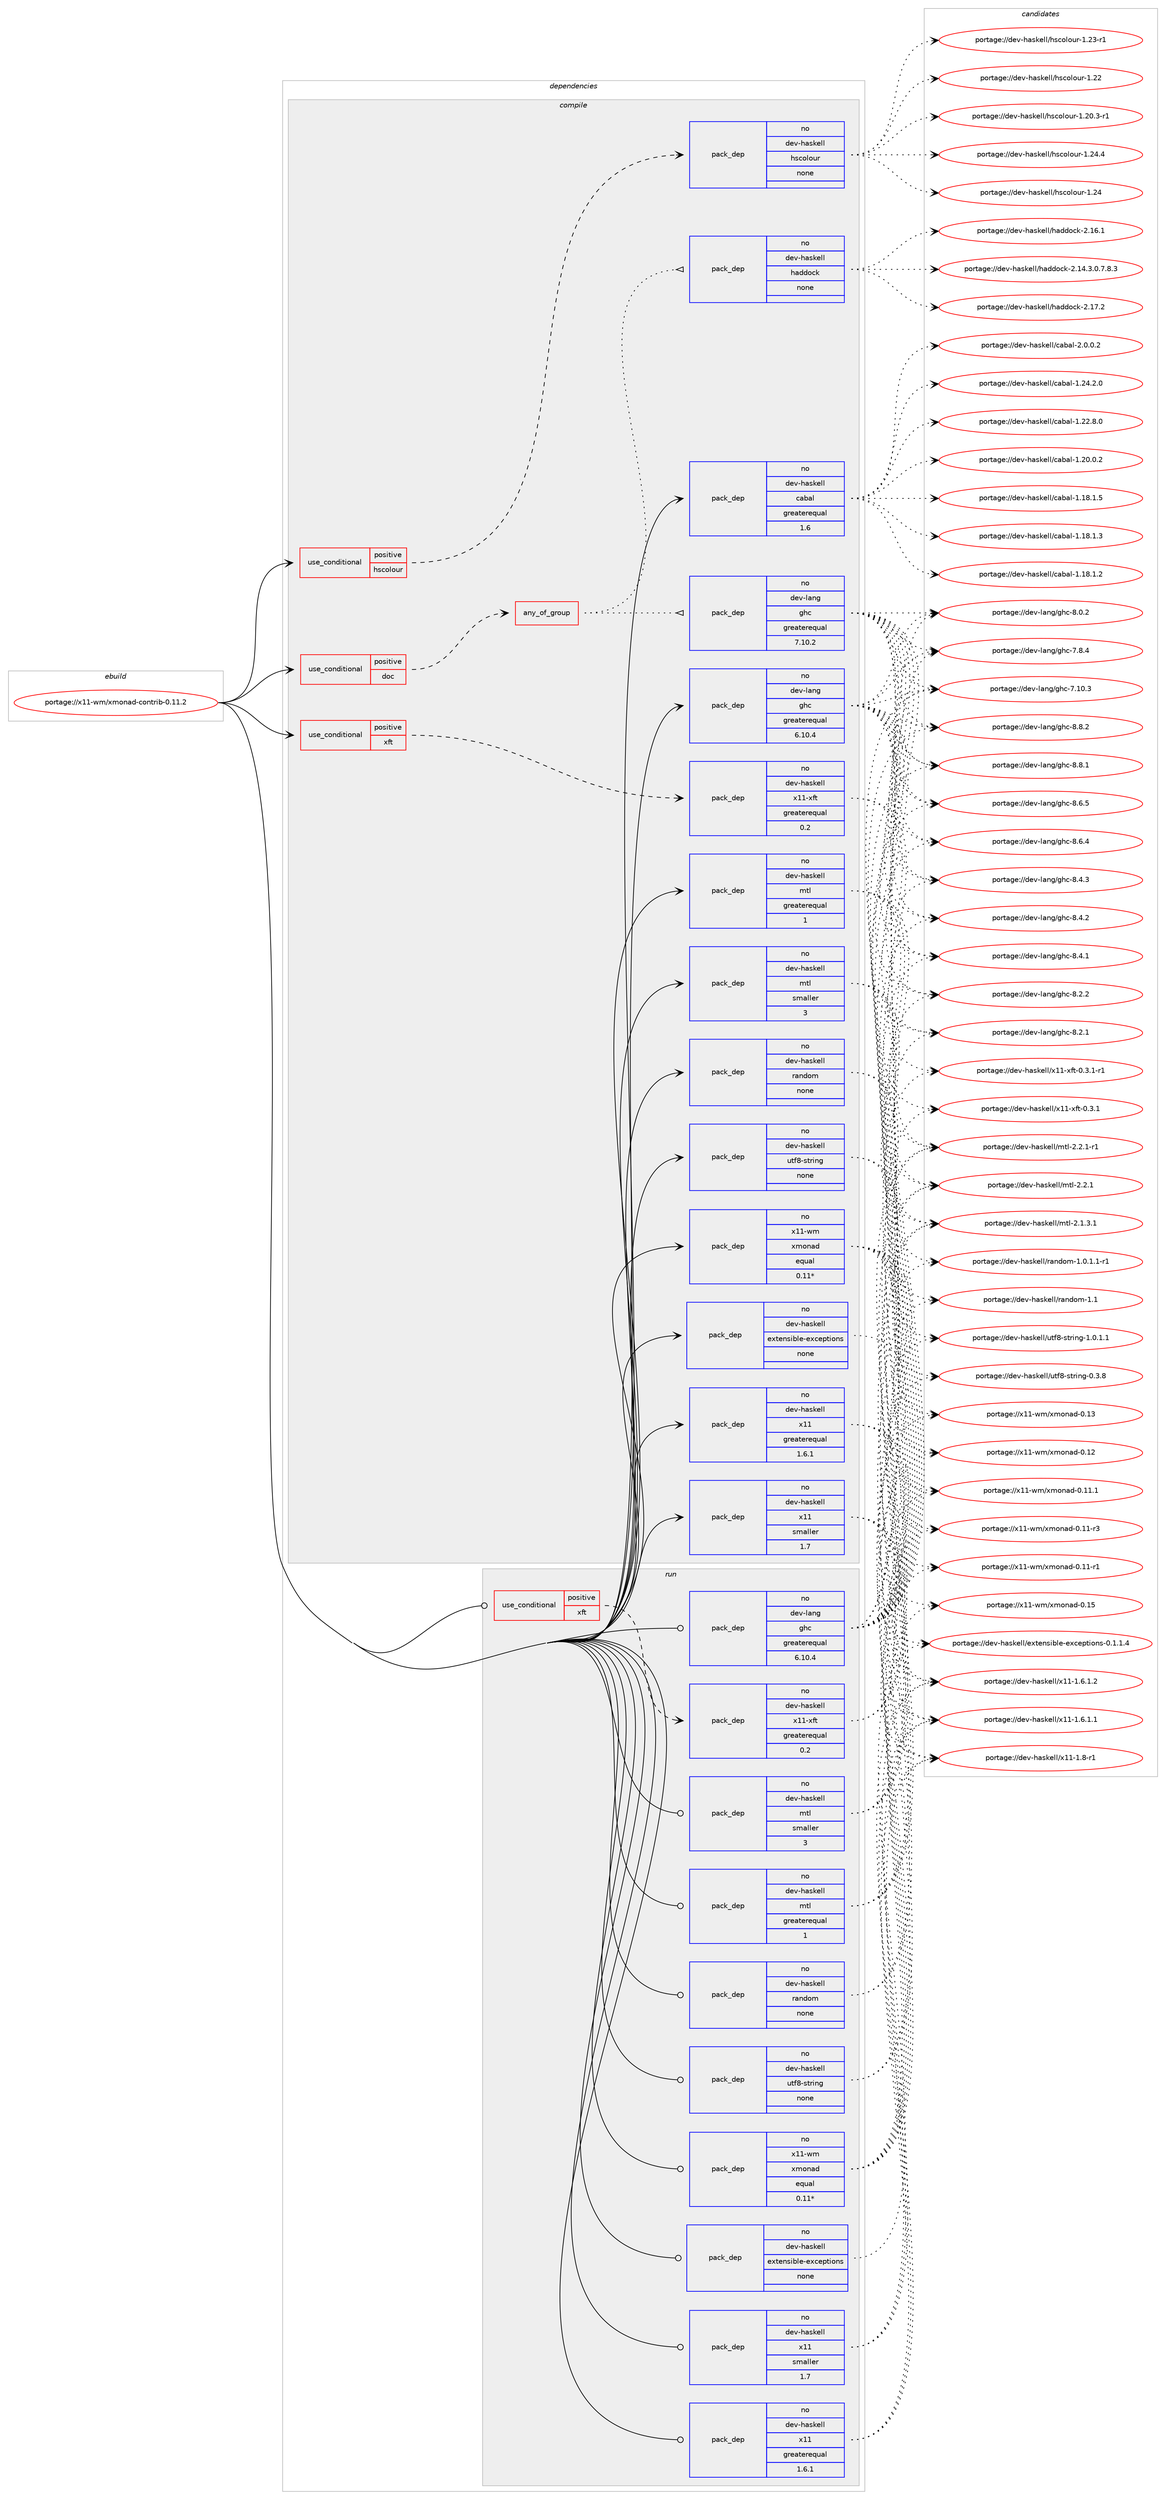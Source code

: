 digraph prolog {

# *************
# Graph options
# *************

newrank=true;
concentrate=true;
compound=true;
graph [rankdir=LR,fontname=Helvetica,fontsize=10,ranksep=1.5];#, ranksep=2.5, nodesep=0.2];
edge  [arrowhead=vee];
node  [fontname=Helvetica,fontsize=10];

# **********
# The ebuild
# **********

subgraph cluster_leftcol {
color=gray;
rank=same;
label=<<i>ebuild</i>>;
id [label="portage://x11-wm/xmonad-contrib-0.11.2", color=red, width=4, href="../x11-wm/xmonad-contrib-0.11.2.svg"];
}

# ****************
# The dependencies
# ****************

subgraph cluster_midcol {
color=gray;
label=<<i>dependencies</i>>;
subgraph cluster_compile {
fillcolor="#eeeeee";
style=filled;
label=<<i>compile</i>>;
subgraph cond375 {
dependency2336 [label=<<TABLE BORDER="0" CELLBORDER="1" CELLSPACING="0" CELLPADDING="4"><TR><TD ROWSPAN="3" CELLPADDING="10">use_conditional</TD></TR><TR><TD>positive</TD></TR><TR><TD>doc</TD></TR></TABLE>>, shape=none, color=red];
subgraph any24 {
dependency2337 [label=<<TABLE BORDER="0" CELLBORDER="1" CELLSPACING="0" CELLPADDING="4"><TR><TD CELLPADDING="10">any_of_group</TD></TR></TABLE>>, shape=none, color=red];subgraph pack1939 {
dependency2338 [label=<<TABLE BORDER="0" CELLBORDER="1" CELLSPACING="0" CELLPADDING="4" WIDTH="220"><TR><TD ROWSPAN="6" CELLPADDING="30">pack_dep</TD></TR><TR><TD WIDTH="110">no</TD></TR><TR><TD>dev-haskell</TD></TR><TR><TD>haddock</TD></TR><TR><TD>none</TD></TR><TR><TD></TD></TR></TABLE>>, shape=none, color=blue];
}
dependency2337:e -> dependency2338:w [weight=20,style="dotted",arrowhead="oinv"];
subgraph pack1940 {
dependency2339 [label=<<TABLE BORDER="0" CELLBORDER="1" CELLSPACING="0" CELLPADDING="4" WIDTH="220"><TR><TD ROWSPAN="6" CELLPADDING="30">pack_dep</TD></TR><TR><TD WIDTH="110">no</TD></TR><TR><TD>dev-lang</TD></TR><TR><TD>ghc</TD></TR><TR><TD>greaterequal</TD></TR><TR><TD>7.10.2</TD></TR></TABLE>>, shape=none, color=blue];
}
dependency2337:e -> dependency2339:w [weight=20,style="dotted",arrowhead="oinv"];
}
dependency2336:e -> dependency2337:w [weight=20,style="dashed",arrowhead="vee"];
}
id:e -> dependency2336:w [weight=20,style="solid",arrowhead="vee"];
subgraph cond376 {
dependency2340 [label=<<TABLE BORDER="0" CELLBORDER="1" CELLSPACING="0" CELLPADDING="4"><TR><TD ROWSPAN="3" CELLPADDING="10">use_conditional</TD></TR><TR><TD>positive</TD></TR><TR><TD>hscolour</TD></TR></TABLE>>, shape=none, color=red];
subgraph pack1941 {
dependency2341 [label=<<TABLE BORDER="0" CELLBORDER="1" CELLSPACING="0" CELLPADDING="4" WIDTH="220"><TR><TD ROWSPAN="6" CELLPADDING="30">pack_dep</TD></TR><TR><TD WIDTH="110">no</TD></TR><TR><TD>dev-haskell</TD></TR><TR><TD>hscolour</TD></TR><TR><TD>none</TD></TR><TR><TD></TD></TR></TABLE>>, shape=none, color=blue];
}
dependency2340:e -> dependency2341:w [weight=20,style="dashed",arrowhead="vee"];
}
id:e -> dependency2340:w [weight=20,style="solid",arrowhead="vee"];
subgraph cond377 {
dependency2342 [label=<<TABLE BORDER="0" CELLBORDER="1" CELLSPACING="0" CELLPADDING="4"><TR><TD ROWSPAN="3" CELLPADDING="10">use_conditional</TD></TR><TR><TD>positive</TD></TR><TR><TD>xft</TD></TR></TABLE>>, shape=none, color=red];
subgraph pack1942 {
dependency2343 [label=<<TABLE BORDER="0" CELLBORDER="1" CELLSPACING="0" CELLPADDING="4" WIDTH="220"><TR><TD ROWSPAN="6" CELLPADDING="30">pack_dep</TD></TR><TR><TD WIDTH="110">no</TD></TR><TR><TD>dev-haskell</TD></TR><TR><TD>x11-xft</TD></TR><TR><TD>greaterequal</TD></TR><TR><TD>0.2</TD></TR></TABLE>>, shape=none, color=blue];
}
dependency2342:e -> dependency2343:w [weight=20,style="dashed",arrowhead="vee"];
}
id:e -> dependency2342:w [weight=20,style="solid",arrowhead="vee"];
subgraph pack1943 {
dependency2344 [label=<<TABLE BORDER="0" CELLBORDER="1" CELLSPACING="0" CELLPADDING="4" WIDTH="220"><TR><TD ROWSPAN="6" CELLPADDING="30">pack_dep</TD></TR><TR><TD WIDTH="110">no</TD></TR><TR><TD>dev-haskell</TD></TR><TR><TD>cabal</TD></TR><TR><TD>greaterequal</TD></TR><TR><TD>1.6</TD></TR></TABLE>>, shape=none, color=blue];
}
id:e -> dependency2344:w [weight=20,style="solid",arrowhead="vee"];
subgraph pack1944 {
dependency2345 [label=<<TABLE BORDER="0" CELLBORDER="1" CELLSPACING="0" CELLPADDING="4" WIDTH="220"><TR><TD ROWSPAN="6" CELLPADDING="30">pack_dep</TD></TR><TR><TD WIDTH="110">no</TD></TR><TR><TD>dev-haskell</TD></TR><TR><TD>extensible-exceptions</TD></TR><TR><TD>none</TD></TR><TR><TD></TD></TR></TABLE>>, shape=none, color=blue];
}
id:e -> dependency2345:w [weight=20,style="solid",arrowhead="vee"];
subgraph pack1945 {
dependency2346 [label=<<TABLE BORDER="0" CELLBORDER="1" CELLSPACING="0" CELLPADDING="4" WIDTH="220"><TR><TD ROWSPAN="6" CELLPADDING="30">pack_dep</TD></TR><TR><TD WIDTH="110">no</TD></TR><TR><TD>dev-haskell</TD></TR><TR><TD>mtl</TD></TR><TR><TD>greaterequal</TD></TR><TR><TD>1</TD></TR></TABLE>>, shape=none, color=blue];
}
id:e -> dependency2346:w [weight=20,style="solid",arrowhead="vee"];
subgraph pack1946 {
dependency2347 [label=<<TABLE BORDER="0" CELLBORDER="1" CELLSPACING="0" CELLPADDING="4" WIDTH="220"><TR><TD ROWSPAN="6" CELLPADDING="30">pack_dep</TD></TR><TR><TD WIDTH="110">no</TD></TR><TR><TD>dev-haskell</TD></TR><TR><TD>mtl</TD></TR><TR><TD>smaller</TD></TR><TR><TD>3</TD></TR></TABLE>>, shape=none, color=blue];
}
id:e -> dependency2347:w [weight=20,style="solid",arrowhead="vee"];
subgraph pack1947 {
dependency2348 [label=<<TABLE BORDER="0" CELLBORDER="1" CELLSPACING="0" CELLPADDING="4" WIDTH="220"><TR><TD ROWSPAN="6" CELLPADDING="30">pack_dep</TD></TR><TR><TD WIDTH="110">no</TD></TR><TR><TD>dev-haskell</TD></TR><TR><TD>random</TD></TR><TR><TD>none</TD></TR><TR><TD></TD></TR></TABLE>>, shape=none, color=blue];
}
id:e -> dependency2348:w [weight=20,style="solid",arrowhead="vee"];
subgraph pack1948 {
dependency2349 [label=<<TABLE BORDER="0" CELLBORDER="1" CELLSPACING="0" CELLPADDING="4" WIDTH="220"><TR><TD ROWSPAN="6" CELLPADDING="30">pack_dep</TD></TR><TR><TD WIDTH="110">no</TD></TR><TR><TD>dev-haskell</TD></TR><TR><TD>utf8-string</TD></TR><TR><TD>none</TD></TR><TR><TD></TD></TR></TABLE>>, shape=none, color=blue];
}
id:e -> dependency2349:w [weight=20,style="solid",arrowhead="vee"];
subgraph pack1949 {
dependency2350 [label=<<TABLE BORDER="0" CELLBORDER="1" CELLSPACING="0" CELLPADDING="4" WIDTH="220"><TR><TD ROWSPAN="6" CELLPADDING="30">pack_dep</TD></TR><TR><TD WIDTH="110">no</TD></TR><TR><TD>dev-haskell</TD></TR><TR><TD>x11</TD></TR><TR><TD>greaterequal</TD></TR><TR><TD>1.6.1</TD></TR></TABLE>>, shape=none, color=blue];
}
id:e -> dependency2350:w [weight=20,style="solid",arrowhead="vee"];
subgraph pack1950 {
dependency2351 [label=<<TABLE BORDER="0" CELLBORDER="1" CELLSPACING="0" CELLPADDING="4" WIDTH="220"><TR><TD ROWSPAN="6" CELLPADDING="30">pack_dep</TD></TR><TR><TD WIDTH="110">no</TD></TR><TR><TD>dev-haskell</TD></TR><TR><TD>x11</TD></TR><TR><TD>smaller</TD></TR><TR><TD>1.7</TD></TR></TABLE>>, shape=none, color=blue];
}
id:e -> dependency2351:w [weight=20,style="solid",arrowhead="vee"];
subgraph pack1951 {
dependency2352 [label=<<TABLE BORDER="0" CELLBORDER="1" CELLSPACING="0" CELLPADDING="4" WIDTH="220"><TR><TD ROWSPAN="6" CELLPADDING="30">pack_dep</TD></TR><TR><TD WIDTH="110">no</TD></TR><TR><TD>dev-lang</TD></TR><TR><TD>ghc</TD></TR><TR><TD>greaterequal</TD></TR><TR><TD>6.10.4</TD></TR></TABLE>>, shape=none, color=blue];
}
id:e -> dependency2352:w [weight=20,style="solid",arrowhead="vee"];
subgraph pack1952 {
dependency2353 [label=<<TABLE BORDER="0" CELLBORDER="1" CELLSPACING="0" CELLPADDING="4" WIDTH="220"><TR><TD ROWSPAN="6" CELLPADDING="30">pack_dep</TD></TR><TR><TD WIDTH="110">no</TD></TR><TR><TD>x11-wm</TD></TR><TR><TD>xmonad</TD></TR><TR><TD>equal</TD></TR><TR><TD>0.11*</TD></TR></TABLE>>, shape=none, color=blue];
}
id:e -> dependency2353:w [weight=20,style="solid",arrowhead="vee"];
}
subgraph cluster_compileandrun {
fillcolor="#eeeeee";
style=filled;
label=<<i>compile and run</i>>;
}
subgraph cluster_run {
fillcolor="#eeeeee";
style=filled;
label=<<i>run</i>>;
subgraph cond378 {
dependency2354 [label=<<TABLE BORDER="0" CELLBORDER="1" CELLSPACING="0" CELLPADDING="4"><TR><TD ROWSPAN="3" CELLPADDING="10">use_conditional</TD></TR><TR><TD>positive</TD></TR><TR><TD>xft</TD></TR></TABLE>>, shape=none, color=red];
subgraph pack1953 {
dependency2355 [label=<<TABLE BORDER="0" CELLBORDER="1" CELLSPACING="0" CELLPADDING="4" WIDTH="220"><TR><TD ROWSPAN="6" CELLPADDING="30">pack_dep</TD></TR><TR><TD WIDTH="110">no</TD></TR><TR><TD>dev-haskell</TD></TR><TR><TD>x11-xft</TD></TR><TR><TD>greaterequal</TD></TR><TR><TD>0.2</TD></TR></TABLE>>, shape=none, color=blue];
}
dependency2354:e -> dependency2355:w [weight=20,style="dashed",arrowhead="vee"];
}
id:e -> dependency2354:w [weight=20,style="solid",arrowhead="odot"];
subgraph pack1954 {
dependency2356 [label=<<TABLE BORDER="0" CELLBORDER="1" CELLSPACING="0" CELLPADDING="4" WIDTH="220"><TR><TD ROWSPAN="6" CELLPADDING="30">pack_dep</TD></TR><TR><TD WIDTH="110">no</TD></TR><TR><TD>dev-haskell</TD></TR><TR><TD>extensible-exceptions</TD></TR><TR><TD>none</TD></TR><TR><TD></TD></TR></TABLE>>, shape=none, color=blue];
}
id:e -> dependency2356:w [weight=20,style="solid",arrowhead="odot"];
subgraph pack1955 {
dependency2357 [label=<<TABLE BORDER="0" CELLBORDER="1" CELLSPACING="0" CELLPADDING="4" WIDTH="220"><TR><TD ROWSPAN="6" CELLPADDING="30">pack_dep</TD></TR><TR><TD WIDTH="110">no</TD></TR><TR><TD>dev-haskell</TD></TR><TR><TD>mtl</TD></TR><TR><TD>greaterequal</TD></TR><TR><TD>1</TD></TR></TABLE>>, shape=none, color=blue];
}
id:e -> dependency2357:w [weight=20,style="solid",arrowhead="odot"];
subgraph pack1956 {
dependency2358 [label=<<TABLE BORDER="0" CELLBORDER="1" CELLSPACING="0" CELLPADDING="4" WIDTH="220"><TR><TD ROWSPAN="6" CELLPADDING="30">pack_dep</TD></TR><TR><TD WIDTH="110">no</TD></TR><TR><TD>dev-haskell</TD></TR><TR><TD>mtl</TD></TR><TR><TD>smaller</TD></TR><TR><TD>3</TD></TR></TABLE>>, shape=none, color=blue];
}
id:e -> dependency2358:w [weight=20,style="solid",arrowhead="odot"];
subgraph pack1957 {
dependency2359 [label=<<TABLE BORDER="0" CELLBORDER="1" CELLSPACING="0" CELLPADDING="4" WIDTH="220"><TR><TD ROWSPAN="6" CELLPADDING="30">pack_dep</TD></TR><TR><TD WIDTH="110">no</TD></TR><TR><TD>dev-haskell</TD></TR><TR><TD>random</TD></TR><TR><TD>none</TD></TR><TR><TD></TD></TR></TABLE>>, shape=none, color=blue];
}
id:e -> dependency2359:w [weight=20,style="solid",arrowhead="odot"];
subgraph pack1958 {
dependency2360 [label=<<TABLE BORDER="0" CELLBORDER="1" CELLSPACING="0" CELLPADDING="4" WIDTH="220"><TR><TD ROWSPAN="6" CELLPADDING="30">pack_dep</TD></TR><TR><TD WIDTH="110">no</TD></TR><TR><TD>dev-haskell</TD></TR><TR><TD>utf8-string</TD></TR><TR><TD>none</TD></TR><TR><TD></TD></TR></TABLE>>, shape=none, color=blue];
}
id:e -> dependency2360:w [weight=20,style="solid",arrowhead="odot"];
subgraph pack1959 {
dependency2361 [label=<<TABLE BORDER="0" CELLBORDER="1" CELLSPACING="0" CELLPADDING="4" WIDTH="220"><TR><TD ROWSPAN="6" CELLPADDING="30">pack_dep</TD></TR><TR><TD WIDTH="110">no</TD></TR><TR><TD>dev-haskell</TD></TR><TR><TD>x11</TD></TR><TR><TD>greaterequal</TD></TR><TR><TD>1.6.1</TD></TR></TABLE>>, shape=none, color=blue];
}
id:e -> dependency2361:w [weight=20,style="solid",arrowhead="odot"];
subgraph pack1960 {
dependency2362 [label=<<TABLE BORDER="0" CELLBORDER="1" CELLSPACING="0" CELLPADDING="4" WIDTH="220"><TR><TD ROWSPAN="6" CELLPADDING="30">pack_dep</TD></TR><TR><TD WIDTH="110">no</TD></TR><TR><TD>dev-haskell</TD></TR><TR><TD>x11</TD></TR><TR><TD>smaller</TD></TR><TR><TD>1.7</TD></TR></TABLE>>, shape=none, color=blue];
}
id:e -> dependency2362:w [weight=20,style="solid",arrowhead="odot"];
subgraph pack1961 {
dependency2363 [label=<<TABLE BORDER="0" CELLBORDER="1" CELLSPACING="0" CELLPADDING="4" WIDTH="220"><TR><TD ROWSPAN="6" CELLPADDING="30">pack_dep</TD></TR><TR><TD WIDTH="110">no</TD></TR><TR><TD>dev-lang</TD></TR><TR><TD>ghc</TD></TR><TR><TD>greaterequal</TD></TR><TR><TD>6.10.4</TD></TR></TABLE>>, shape=none, color=blue];
}
id:e -> dependency2363:w [weight=20,style="solid",arrowhead="odot"];
subgraph pack1962 {
dependency2364 [label=<<TABLE BORDER="0" CELLBORDER="1" CELLSPACING="0" CELLPADDING="4" WIDTH="220"><TR><TD ROWSPAN="6" CELLPADDING="30">pack_dep</TD></TR><TR><TD WIDTH="110">no</TD></TR><TR><TD>x11-wm</TD></TR><TR><TD>xmonad</TD></TR><TR><TD>equal</TD></TR><TR><TD>0.11*</TD></TR></TABLE>>, shape=none, color=blue];
}
id:e -> dependency2364:w [weight=20,style="solid",arrowhead="odot"];
}
}

# **************
# The candidates
# **************

subgraph cluster_choices {
rank=same;
color=gray;
label=<<i>candidates</i>>;

subgraph choice1939 {
color=black;
nodesep=1;
choice100101118451049711510710110810847104971001001119910745504649554650 [label="portage://dev-haskell/haddock-2.17.2", color=red, width=4,href="../dev-haskell/haddock-2.17.2.svg"];
choice100101118451049711510710110810847104971001001119910745504649544649 [label="portage://dev-haskell/haddock-2.16.1", color=red, width=4,href="../dev-haskell/haddock-2.16.1.svg"];
choice1001011184510497115107101108108471049710010011199107455046495246514648465546564651 [label="portage://dev-haskell/haddock-2.14.3.0.7.8.3", color=red, width=4,href="../dev-haskell/haddock-2.14.3.0.7.8.3.svg"];
dependency2338:e -> choice100101118451049711510710110810847104971001001119910745504649554650:w [style=dotted,weight="100"];
dependency2338:e -> choice100101118451049711510710110810847104971001001119910745504649544649:w [style=dotted,weight="100"];
dependency2338:e -> choice1001011184510497115107101108108471049710010011199107455046495246514648465546564651:w [style=dotted,weight="100"];
}
subgraph choice1940 {
color=black;
nodesep=1;
choice10010111845108971101034710310499455646564650 [label="portage://dev-lang/ghc-8.8.2", color=red, width=4,href="../dev-lang/ghc-8.8.2.svg"];
choice10010111845108971101034710310499455646564649 [label="portage://dev-lang/ghc-8.8.1", color=red, width=4,href="../dev-lang/ghc-8.8.1.svg"];
choice10010111845108971101034710310499455646544653 [label="portage://dev-lang/ghc-8.6.5", color=red, width=4,href="../dev-lang/ghc-8.6.5.svg"];
choice10010111845108971101034710310499455646544652 [label="portage://dev-lang/ghc-8.6.4", color=red, width=4,href="../dev-lang/ghc-8.6.4.svg"];
choice10010111845108971101034710310499455646524651 [label="portage://dev-lang/ghc-8.4.3", color=red, width=4,href="../dev-lang/ghc-8.4.3.svg"];
choice10010111845108971101034710310499455646524650 [label="portage://dev-lang/ghc-8.4.2", color=red, width=4,href="../dev-lang/ghc-8.4.2.svg"];
choice10010111845108971101034710310499455646524649 [label="portage://dev-lang/ghc-8.4.1", color=red, width=4,href="../dev-lang/ghc-8.4.1.svg"];
choice10010111845108971101034710310499455646504650 [label="portage://dev-lang/ghc-8.2.2", color=red, width=4,href="../dev-lang/ghc-8.2.2.svg"];
choice10010111845108971101034710310499455646504649 [label="portage://dev-lang/ghc-8.2.1", color=red, width=4,href="../dev-lang/ghc-8.2.1.svg"];
choice10010111845108971101034710310499455646484650 [label="portage://dev-lang/ghc-8.0.2", color=red, width=4,href="../dev-lang/ghc-8.0.2.svg"];
choice10010111845108971101034710310499455546564652 [label="portage://dev-lang/ghc-7.8.4", color=red, width=4,href="../dev-lang/ghc-7.8.4.svg"];
choice1001011184510897110103471031049945554649484651 [label="portage://dev-lang/ghc-7.10.3", color=red, width=4,href="../dev-lang/ghc-7.10.3.svg"];
dependency2339:e -> choice10010111845108971101034710310499455646564650:w [style=dotted,weight="100"];
dependency2339:e -> choice10010111845108971101034710310499455646564649:w [style=dotted,weight="100"];
dependency2339:e -> choice10010111845108971101034710310499455646544653:w [style=dotted,weight="100"];
dependency2339:e -> choice10010111845108971101034710310499455646544652:w [style=dotted,weight="100"];
dependency2339:e -> choice10010111845108971101034710310499455646524651:w [style=dotted,weight="100"];
dependency2339:e -> choice10010111845108971101034710310499455646524650:w [style=dotted,weight="100"];
dependency2339:e -> choice10010111845108971101034710310499455646524649:w [style=dotted,weight="100"];
dependency2339:e -> choice10010111845108971101034710310499455646504650:w [style=dotted,weight="100"];
dependency2339:e -> choice10010111845108971101034710310499455646504649:w [style=dotted,weight="100"];
dependency2339:e -> choice10010111845108971101034710310499455646484650:w [style=dotted,weight="100"];
dependency2339:e -> choice10010111845108971101034710310499455546564652:w [style=dotted,weight="100"];
dependency2339:e -> choice1001011184510897110103471031049945554649484651:w [style=dotted,weight="100"];
}
subgraph choice1941 {
color=black;
nodesep=1;
choice1001011184510497115107101108108471041159911110811111711445494650524652 [label="portage://dev-haskell/hscolour-1.24.4", color=red, width=4,href="../dev-haskell/hscolour-1.24.4.svg"];
choice100101118451049711510710110810847104115991111081111171144549465052 [label="portage://dev-haskell/hscolour-1.24", color=red, width=4,href="../dev-haskell/hscolour-1.24.svg"];
choice1001011184510497115107101108108471041159911110811111711445494650514511449 [label="portage://dev-haskell/hscolour-1.23-r1", color=red, width=4,href="../dev-haskell/hscolour-1.23-r1.svg"];
choice100101118451049711510710110810847104115991111081111171144549465050 [label="portage://dev-haskell/hscolour-1.22", color=red, width=4,href="../dev-haskell/hscolour-1.22.svg"];
choice10010111845104971151071011081084710411599111108111117114454946504846514511449 [label="portage://dev-haskell/hscolour-1.20.3-r1", color=red, width=4,href="../dev-haskell/hscolour-1.20.3-r1.svg"];
dependency2341:e -> choice1001011184510497115107101108108471041159911110811111711445494650524652:w [style=dotted,weight="100"];
dependency2341:e -> choice100101118451049711510710110810847104115991111081111171144549465052:w [style=dotted,weight="100"];
dependency2341:e -> choice1001011184510497115107101108108471041159911110811111711445494650514511449:w [style=dotted,weight="100"];
dependency2341:e -> choice100101118451049711510710110810847104115991111081111171144549465050:w [style=dotted,weight="100"];
dependency2341:e -> choice10010111845104971151071011081084710411599111108111117114454946504846514511449:w [style=dotted,weight="100"];
}
subgraph choice1942 {
color=black;
nodesep=1;
choice1001011184510497115107101108108471204949451201021164548465146494511449 [label="portage://dev-haskell/x11-xft-0.3.1-r1", color=red, width=4,href="../dev-haskell/x11-xft-0.3.1-r1.svg"];
choice100101118451049711510710110810847120494945120102116454846514649 [label="portage://dev-haskell/x11-xft-0.3.1", color=red, width=4,href="../dev-haskell/x11-xft-0.3.1.svg"];
dependency2343:e -> choice1001011184510497115107101108108471204949451201021164548465146494511449:w [style=dotted,weight="100"];
dependency2343:e -> choice100101118451049711510710110810847120494945120102116454846514649:w [style=dotted,weight="100"];
}
subgraph choice1943 {
color=black;
nodesep=1;
choice100101118451049711510710110810847999798971084550464846484650 [label="portage://dev-haskell/cabal-2.0.0.2", color=red, width=4,href="../dev-haskell/cabal-2.0.0.2.svg"];
choice10010111845104971151071011081084799979897108454946505246504648 [label="portage://dev-haskell/cabal-1.24.2.0", color=red, width=4,href="../dev-haskell/cabal-1.24.2.0.svg"];
choice10010111845104971151071011081084799979897108454946505046564648 [label="portage://dev-haskell/cabal-1.22.8.0", color=red, width=4,href="../dev-haskell/cabal-1.22.8.0.svg"];
choice10010111845104971151071011081084799979897108454946504846484650 [label="portage://dev-haskell/cabal-1.20.0.2", color=red, width=4,href="../dev-haskell/cabal-1.20.0.2.svg"];
choice10010111845104971151071011081084799979897108454946495646494653 [label="portage://dev-haskell/cabal-1.18.1.5", color=red, width=4,href="../dev-haskell/cabal-1.18.1.5.svg"];
choice10010111845104971151071011081084799979897108454946495646494651 [label="portage://dev-haskell/cabal-1.18.1.3", color=red, width=4,href="../dev-haskell/cabal-1.18.1.3.svg"];
choice10010111845104971151071011081084799979897108454946495646494650 [label="portage://dev-haskell/cabal-1.18.1.2", color=red, width=4,href="../dev-haskell/cabal-1.18.1.2.svg"];
dependency2344:e -> choice100101118451049711510710110810847999798971084550464846484650:w [style=dotted,weight="100"];
dependency2344:e -> choice10010111845104971151071011081084799979897108454946505246504648:w [style=dotted,weight="100"];
dependency2344:e -> choice10010111845104971151071011081084799979897108454946505046564648:w [style=dotted,weight="100"];
dependency2344:e -> choice10010111845104971151071011081084799979897108454946504846484650:w [style=dotted,weight="100"];
dependency2344:e -> choice10010111845104971151071011081084799979897108454946495646494653:w [style=dotted,weight="100"];
dependency2344:e -> choice10010111845104971151071011081084799979897108454946495646494651:w [style=dotted,weight="100"];
dependency2344:e -> choice10010111845104971151071011081084799979897108454946495646494650:w [style=dotted,weight="100"];
}
subgraph choice1944 {
color=black;
nodesep=1;
choice1001011184510497115107101108108471011201161011101151059810810145101120991011121161051111101154548464946494652 [label="portage://dev-haskell/extensible-exceptions-0.1.1.4", color=red, width=4,href="../dev-haskell/extensible-exceptions-0.1.1.4.svg"];
dependency2345:e -> choice1001011184510497115107101108108471011201161011101151059810810145101120991011121161051111101154548464946494652:w [style=dotted,weight="100"];
}
subgraph choice1945 {
color=black;
nodesep=1;
choice1001011184510497115107101108108471091161084550465046494511449 [label="portage://dev-haskell/mtl-2.2.1-r1", color=red, width=4,href="../dev-haskell/mtl-2.2.1-r1.svg"];
choice100101118451049711510710110810847109116108455046504649 [label="portage://dev-haskell/mtl-2.2.1", color=red, width=4,href="../dev-haskell/mtl-2.2.1.svg"];
choice1001011184510497115107101108108471091161084550464946514649 [label="portage://dev-haskell/mtl-2.1.3.1", color=red, width=4,href="../dev-haskell/mtl-2.1.3.1.svg"];
dependency2346:e -> choice1001011184510497115107101108108471091161084550465046494511449:w [style=dotted,weight="100"];
dependency2346:e -> choice100101118451049711510710110810847109116108455046504649:w [style=dotted,weight="100"];
dependency2346:e -> choice1001011184510497115107101108108471091161084550464946514649:w [style=dotted,weight="100"];
}
subgraph choice1946 {
color=black;
nodesep=1;
choice1001011184510497115107101108108471091161084550465046494511449 [label="portage://dev-haskell/mtl-2.2.1-r1", color=red, width=4,href="../dev-haskell/mtl-2.2.1-r1.svg"];
choice100101118451049711510710110810847109116108455046504649 [label="portage://dev-haskell/mtl-2.2.1", color=red, width=4,href="../dev-haskell/mtl-2.2.1.svg"];
choice1001011184510497115107101108108471091161084550464946514649 [label="portage://dev-haskell/mtl-2.1.3.1", color=red, width=4,href="../dev-haskell/mtl-2.1.3.1.svg"];
dependency2347:e -> choice1001011184510497115107101108108471091161084550465046494511449:w [style=dotted,weight="100"];
dependency2347:e -> choice100101118451049711510710110810847109116108455046504649:w [style=dotted,weight="100"];
dependency2347:e -> choice1001011184510497115107101108108471091161084550464946514649:w [style=dotted,weight="100"];
}
subgraph choice1947 {
color=black;
nodesep=1;
choice1001011184510497115107101108108471149711010011110945494649 [label="portage://dev-haskell/random-1.1", color=red, width=4,href="../dev-haskell/random-1.1.svg"];
choice1001011184510497115107101108108471149711010011110945494648464946494511449 [label="portage://dev-haskell/random-1.0.1.1-r1", color=red, width=4,href="../dev-haskell/random-1.0.1.1-r1.svg"];
dependency2348:e -> choice1001011184510497115107101108108471149711010011110945494649:w [style=dotted,weight="100"];
dependency2348:e -> choice1001011184510497115107101108108471149711010011110945494648464946494511449:w [style=dotted,weight="100"];
}
subgraph choice1948 {
color=black;
nodesep=1;
choice10010111845104971151071011081084711711610256451151161141051101034549464846494649 [label="portage://dev-haskell/utf8-string-1.0.1.1", color=red, width=4,href="../dev-haskell/utf8-string-1.0.1.1.svg"];
choice1001011184510497115107101108108471171161025645115116114105110103454846514656 [label="portage://dev-haskell/utf8-string-0.3.8", color=red, width=4,href="../dev-haskell/utf8-string-0.3.8.svg"];
dependency2349:e -> choice10010111845104971151071011081084711711610256451151161141051101034549464846494649:w [style=dotted,weight="100"];
dependency2349:e -> choice1001011184510497115107101108108471171161025645115116114105110103454846514656:w [style=dotted,weight="100"];
}
subgraph choice1949 {
color=black;
nodesep=1;
choice1001011184510497115107101108108471204949454946564511449 [label="portage://dev-haskell/x11-1.8-r1", color=red, width=4,href="../dev-haskell/x11-1.8-r1.svg"];
choice10010111845104971151071011081084712049494549465446494650 [label="portage://dev-haskell/x11-1.6.1.2", color=red, width=4,href="../dev-haskell/x11-1.6.1.2.svg"];
choice10010111845104971151071011081084712049494549465446494649 [label="portage://dev-haskell/x11-1.6.1.1", color=red, width=4,href="../dev-haskell/x11-1.6.1.1.svg"];
dependency2350:e -> choice1001011184510497115107101108108471204949454946564511449:w [style=dotted,weight="100"];
dependency2350:e -> choice10010111845104971151071011081084712049494549465446494650:w [style=dotted,weight="100"];
dependency2350:e -> choice10010111845104971151071011081084712049494549465446494649:w [style=dotted,weight="100"];
}
subgraph choice1950 {
color=black;
nodesep=1;
choice1001011184510497115107101108108471204949454946564511449 [label="portage://dev-haskell/x11-1.8-r1", color=red, width=4,href="../dev-haskell/x11-1.8-r1.svg"];
choice10010111845104971151071011081084712049494549465446494650 [label="portage://dev-haskell/x11-1.6.1.2", color=red, width=4,href="../dev-haskell/x11-1.6.1.2.svg"];
choice10010111845104971151071011081084712049494549465446494649 [label="portage://dev-haskell/x11-1.6.1.1", color=red, width=4,href="../dev-haskell/x11-1.6.1.1.svg"];
dependency2351:e -> choice1001011184510497115107101108108471204949454946564511449:w [style=dotted,weight="100"];
dependency2351:e -> choice10010111845104971151071011081084712049494549465446494650:w [style=dotted,weight="100"];
dependency2351:e -> choice10010111845104971151071011081084712049494549465446494649:w [style=dotted,weight="100"];
}
subgraph choice1951 {
color=black;
nodesep=1;
choice10010111845108971101034710310499455646564650 [label="portage://dev-lang/ghc-8.8.2", color=red, width=4,href="../dev-lang/ghc-8.8.2.svg"];
choice10010111845108971101034710310499455646564649 [label="portage://dev-lang/ghc-8.8.1", color=red, width=4,href="../dev-lang/ghc-8.8.1.svg"];
choice10010111845108971101034710310499455646544653 [label="portage://dev-lang/ghc-8.6.5", color=red, width=4,href="../dev-lang/ghc-8.6.5.svg"];
choice10010111845108971101034710310499455646544652 [label="portage://dev-lang/ghc-8.6.4", color=red, width=4,href="../dev-lang/ghc-8.6.4.svg"];
choice10010111845108971101034710310499455646524651 [label="portage://dev-lang/ghc-8.4.3", color=red, width=4,href="../dev-lang/ghc-8.4.3.svg"];
choice10010111845108971101034710310499455646524650 [label="portage://dev-lang/ghc-8.4.2", color=red, width=4,href="../dev-lang/ghc-8.4.2.svg"];
choice10010111845108971101034710310499455646524649 [label="portage://dev-lang/ghc-8.4.1", color=red, width=4,href="../dev-lang/ghc-8.4.1.svg"];
choice10010111845108971101034710310499455646504650 [label="portage://dev-lang/ghc-8.2.2", color=red, width=4,href="../dev-lang/ghc-8.2.2.svg"];
choice10010111845108971101034710310499455646504649 [label="portage://dev-lang/ghc-8.2.1", color=red, width=4,href="../dev-lang/ghc-8.2.1.svg"];
choice10010111845108971101034710310499455646484650 [label="portage://dev-lang/ghc-8.0.2", color=red, width=4,href="../dev-lang/ghc-8.0.2.svg"];
choice10010111845108971101034710310499455546564652 [label="portage://dev-lang/ghc-7.8.4", color=red, width=4,href="../dev-lang/ghc-7.8.4.svg"];
choice1001011184510897110103471031049945554649484651 [label="portage://dev-lang/ghc-7.10.3", color=red, width=4,href="../dev-lang/ghc-7.10.3.svg"];
dependency2352:e -> choice10010111845108971101034710310499455646564650:w [style=dotted,weight="100"];
dependency2352:e -> choice10010111845108971101034710310499455646564649:w [style=dotted,weight="100"];
dependency2352:e -> choice10010111845108971101034710310499455646544653:w [style=dotted,weight="100"];
dependency2352:e -> choice10010111845108971101034710310499455646544652:w [style=dotted,weight="100"];
dependency2352:e -> choice10010111845108971101034710310499455646524651:w [style=dotted,weight="100"];
dependency2352:e -> choice10010111845108971101034710310499455646524650:w [style=dotted,weight="100"];
dependency2352:e -> choice10010111845108971101034710310499455646524649:w [style=dotted,weight="100"];
dependency2352:e -> choice10010111845108971101034710310499455646504650:w [style=dotted,weight="100"];
dependency2352:e -> choice10010111845108971101034710310499455646504649:w [style=dotted,weight="100"];
dependency2352:e -> choice10010111845108971101034710310499455646484650:w [style=dotted,weight="100"];
dependency2352:e -> choice10010111845108971101034710310499455546564652:w [style=dotted,weight="100"];
dependency2352:e -> choice1001011184510897110103471031049945554649484651:w [style=dotted,weight="100"];
}
subgraph choice1952 {
color=black;
nodesep=1;
choice12049494511910947120109111110971004548464953 [label="portage://x11-wm/xmonad-0.15", color=red, width=4,href="../x11-wm/xmonad-0.15.svg"];
choice12049494511910947120109111110971004548464951 [label="portage://x11-wm/xmonad-0.13", color=red, width=4,href="../x11-wm/xmonad-0.13.svg"];
choice12049494511910947120109111110971004548464950 [label="portage://x11-wm/xmonad-0.12", color=red, width=4,href="../x11-wm/xmonad-0.12.svg"];
choice120494945119109471201091111109710045484649494649 [label="portage://x11-wm/xmonad-0.11.1", color=red, width=4,href="../x11-wm/xmonad-0.11.1.svg"];
choice120494945119109471201091111109710045484649494511451 [label="portage://x11-wm/xmonad-0.11-r3", color=red, width=4,href="../x11-wm/xmonad-0.11-r3.svg"];
choice120494945119109471201091111109710045484649494511449 [label="portage://x11-wm/xmonad-0.11-r1", color=red, width=4,href="../x11-wm/xmonad-0.11-r1.svg"];
dependency2353:e -> choice12049494511910947120109111110971004548464953:w [style=dotted,weight="100"];
dependency2353:e -> choice12049494511910947120109111110971004548464951:w [style=dotted,weight="100"];
dependency2353:e -> choice12049494511910947120109111110971004548464950:w [style=dotted,weight="100"];
dependency2353:e -> choice120494945119109471201091111109710045484649494649:w [style=dotted,weight="100"];
dependency2353:e -> choice120494945119109471201091111109710045484649494511451:w [style=dotted,weight="100"];
dependency2353:e -> choice120494945119109471201091111109710045484649494511449:w [style=dotted,weight="100"];
}
subgraph choice1953 {
color=black;
nodesep=1;
choice1001011184510497115107101108108471204949451201021164548465146494511449 [label="portage://dev-haskell/x11-xft-0.3.1-r1", color=red, width=4,href="../dev-haskell/x11-xft-0.3.1-r1.svg"];
choice100101118451049711510710110810847120494945120102116454846514649 [label="portage://dev-haskell/x11-xft-0.3.1", color=red, width=4,href="../dev-haskell/x11-xft-0.3.1.svg"];
dependency2355:e -> choice1001011184510497115107101108108471204949451201021164548465146494511449:w [style=dotted,weight="100"];
dependency2355:e -> choice100101118451049711510710110810847120494945120102116454846514649:w [style=dotted,weight="100"];
}
subgraph choice1954 {
color=black;
nodesep=1;
choice1001011184510497115107101108108471011201161011101151059810810145101120991011121161051111101154548464946494652 [label="portage://dev-haskell/extensible-exceptions-0.1.1.4", color=red, width=4,href="../dev-haskell/extensible-exceptions-0.1.1.4.svg"];
dependency2356:e -> choice1001011184510497115107101108108471011201161011101151059810810145101120991011121161051111101154548464946494652:w [style=dotted,weight="100"];
}
subgraph choice1955 {
color=black;
nodesep=1;
choice1001011184510497115107101108108471091161084550465046494511449 [label="portage://dev-haskell/mtl-2.2.1-r1", color=red, width=4,href="../dev-haskell/mtl-2.2.1-r1.svg"];
choice100101118451049711510710110810847109116108455046504649 [label="portage://dev-haskell/mtl-2.2.1", color=red, width=4,href="../dev-haskell/mtl-2.2.1.svg"];
choice1001011184510497115107101108108471091161084550464946514649 [label="portage://dev-haskell/mtl-2.1.3.1", color=red, width=4,href="../dev-haskell/mtl-2.1.3.1.svg"];
dependency2357:e -> choice1001011184510497115107101108108471091161084550465046494511449:w [style=dotted,weight="100"];
dependency2357:e -> choice100101118451049711510710110810847109116108455046504649:w [style=dotted,weight="100"];
dependency2357:e -> choice1001011184510497115107101108108471091161084550464946514649:w [style=dotted,weight="100"];
}
subgraph choice1956 {
color=black;
nodesep=1;
choice1001011184510497115107101108108471091161084550465046494511449 [label="portage://dev-haskell/mtl-2.2.1-r1", color=red, width=4,href="../dev-haskell/mtl-2.2.1-r1.svg"];
choice100101118451049711510710110810847109116108455046504649 [label="portage://dev-haskell/mtl-2.2.1", color=red, width=4,href="../dev-haskell/mtl-2.2.1.svg"];
choice1001011184510497115107101108108471091161084550464946514649 [label="portage://dev-haskell/mtl-2.1.3.1", color=red, width=4,href="../dev-haskell/mtl-2.1.3.1.svg"];
dependency2358:e -> choice1001011184510497115107101108108471091161084550465046494511449:w [style=dotted,weight="100"];
dependency2358:e -> choice100101118451049711510710110810847109116108455046504649:w [style=dotted,weight="100"];
dependency2358:e -> choice1001011184510497115107101108108471091161084550464946514649:w [style=dotted,weight="100"];
}
subgraph choice1957 {
color=black;
nodesep=1;
choice1001011184510497115107101108108471149711010011110945494649 [label="portage://dev-haskell/random-1.1", color=red, width=4,href="../dev-haskell/random-1.1.svg"];
choice1001011184510497115107101108108471149711010011110945494648464946494511449 [label="portage://dev-haskell/random-1.0.1.1-r1", color=red, width=4,href="../dev-haskell/random-1.0.1.1-r1.svg"];
dependency2359:e -> choice1001011184510497115107101108108471149711010011110945494649:w [style=dotted,weight="100"];
dependency2359:e -> choice1001011184510497115107101108108471149711010011110945494648464946494511449:w [style=dotted,weight="100"];
}
subgraph choice1958 {
color=black;
nodesep=1;
choice10010111845104971151071011081084711711610256451151161141051101034549464846494649 [label="portage://dev-haskell/utf8-string-1.0.1.1", color=red, width=4,href="../dev-haskell/utf8-string-1.0.1.1.svg"];
choice1001011184510497115107101108108471171161025645115116114105110103454846514656 [label="portage://dev-haskell/utf8-string-0.3.8", color=red, width=4,href="../dev-haskell/utf8-string-0.3.8.svg"];
dependency2360:e -> choice10010111845104971151071011081084711711610256451151161141051101034549464846494649:w [style=dotted,weight="100"];
dependency2360:e -> choice1001011184510497115107101108108471171161025645115116114105110103454846514656:w [style=dotted,weight="100"];
}
subgraph choice1959 {
color=black;
nodesep=1;
choice1001011184510497115107101108108471204949454946564511449 [label="portage://dev-haskell/x11-1.8-r1", color=red, width=4,href="../dev-haskell/x11-1.8-r1.svg"];
choice10010111845104971151071011081084712049494549465446494650 [label="portage://dev-haskell/x11-1.6.1.2", color=red, width=4,href="../dev-haskell/x11-1.6.1.2.svg"];
choice10010111845104971151071011081084712049494549465446494649 [label="portage://dev-haskell/x11-1.6.1.1", color=red, width=4,href="../dev-haskell/x11-1.6.1.1.svg"];
dependency2361:e -> choice1001011184510497115107101108108471204949454946564511449:w [style=dotted,weight="100"];
dependency2361:e -> choice10010111845104971151071011081084712049494549465446494650:w [style=dotted,weight="100"];
dependency2361:e -> choice10010111845104971151071011081084712049494549465446494649:w [style=dotted,weight="100"];
}
subgraph choice1960 {
color=black;
nodesep=1;
choice1001011184510497115107101108108471204949454946564511449 [label="portage://dev-haskell/x11-1.8-r1", color=red, width=4,href="../dev-haskell/x11-1.8-r1.svg"];
choice10010111845104971151071011081084712049494549465446494650 [label="portage://dev-haskell/x11-1.6.1.2", color=red, width=4,href="../dev-haskell/x11-1.6.1.2.svg"];
choice10010111845104971151071011081084712049494549465446494649 [label="portage://dev-haskell/x11-1.6.1.1", color=red, width=4,href="../dev-haskell/x11-1.6.1.1.svg"];
dependency2362:e -> choice1001011184510497115107101108108471204949454946564511449:w [style=dotted,weight="100"];
dependency2362:e -> choice10010111845104971151071011081084712049494549465446494650:w [style=dotted,weight="100"];
dependency2362:e -> choice10010111845104971151071011081084712049494549465446494649:w [style=dotted,weight="100"];
}
subgraph choice1961 {
color=black;
nodesep=1;
choice10010111845108971101034710310499455646564650 [label="portage://dev-lang/ghc-8.8.2", color=red, width=4,href="../dev-lang/ghc-8.8.2.svg"];
choice10010111845108971101034710310499455646564649 [label="portage://dev-lang/ghc-8.8.1", color=red, width=4,href="../dev-lang/ghc-8.8.1.svg"];
choice10010111845108971101034710310499455646544653 [label="portage://dev-lang/ghc-8.6.5", color=red, width=4,href="../dev-lang/ghc-8.6.5.svg"];
choice10010111845108971101034710310499455646544652 [label="portage://dev-lang/ghc-8.6.4", color=red, width=4,href="../dev-lang/ghc-8.6.4.svg"];
choice10010111845108971101034710310499455646524651 [label="portage://dev-lang/ghc-8.4.3", color=red, width=4,href="../dev-lang/ghc-8.4.3.svg"];
choice10010111845108971101034710310499455646524650 [label="portage://dev-lang/ghc-8.4.2", color=red, width=4,href="../dev-lang/ghc-8.4.2.svg"];
choice10010111845108971101034710310499455646524649 [label="portage://dev-lang/ghc-8.4.1", color=red, width=4,href="../dev-lang/ghc-8.4.1.svg"];
choice10010111845108971101034710310499455646504650 [label="portage://dev-lang/ghc-8.2.2", color=red, width=4,href="../dev-lang/ghc-8.2.2.svg"];
choice10010111845108971101034710310499455646504649 [label="portage://dev-lang/ghc-8.2.1", color=red, width=4,href="../dev-lang/ghc-8.2.1.svg"];
choice10010111845108971101034710310499455646484650 [label="portage://dev-lang/ghc-8.0.2", color=red, width=4,href="../dev-lang/ghc-8.0.2.svg"];
choice10010111845108971101034710310499455546564652 [label="portage://dev-lang/ghc-7.8.4", color=red, width=4,href="../dev-lang/ghc-7.8.4.svg"];
choice1001011184510897110103471031049945554649484651 [label="portage://dev-lang/ghc-7.10.3", color=red, width=4,href="../dev-lang/ghc-7.10.3.svg"];
dependency2363:e -> choice10010111845108971101034710310499455646564650:w [style=dotted,weight="100"];
dependency2363:e -> choice10010111845108971101034710310499455646564649:w [style=dotted,weight="100"];
dependency2363:e -> choice10010111845108971101034710310499455646544653:w [style=dotted,weight="100"];
dependency2363:e -> choice10010111845108971101034710310499455646544652:w [style=dotted,weight="100"];
dependency2363:e -> choice10010111845108971101034710310499455646524651:w [style=dotted,weight="100"];
dependency2363:e -> choice10010111845108971101034710310499455646524650:w [style=dotted,weight="100"];
dependency2363:e -> choice10010111845108971101034710310499455646524649:w [style=dotted,weight="100"];
dependency2363:e -> choice10010111845108971101034710310499455646504650:w [style=dotted,weight="100"];
dependency2363:e -> choice10010111845108971101034710310499455646504649:w [style=dotted,weight="100"];
dependency2363:e -> choice10010111845108971101034710310499455646484650:w [style=dotted,weight="100"];
dependency2363:e -> choice10010111845108971101034710310499455546564652:w [style=dotted,weight="100"];
dependency2363:e -> choice1001011184510897110103471031049945554649484651:w [style=dotted,weight="100"];
}
subgraph choice1962 {
color=black;
nodesep=1;
choice12049494511910947120109111110971004548464953 [label="portage://x11-wm/xmonad-0.15", color=red, width=4,href="../x11-wm/xmonad-0.15.svg"];
choice12049494511910947120109111110971004548464951 [label="portage://x11-wm/xmonad-0.13", color=red, width=4,href="../x11-wm/xmonad-0.13.svg"];
choice12049494511910947120109111110971004548464950 [label="portage://x11-wm/xmonad-0.12", color=red, width=4,href="../x11-wm/xmonad-0.12.svg"];
choice120494945119109471201091111109710045484649494649 [label="portage://x11-wm/xmonad-0.11.1", color=red, width=4,href="../x11-wm/xmonad-0.11.1.svg"];
choice120494945119109471201091111109710045484649494511451 [label="portage://x11-wm/xmonad-0.11-r3", color=red, width=4,href="../x11-wm/xmonad-0.11-r3.svg"];
choice120494945119109471201091111109710045484649494511449 [label="portage://x11-wm/xmonad-0.11-r1", color=red, width=4,href="../x11-wm/xmonad-0.11-r1.svg"];
dependency2364:e -> choice12049494511910947120109111110971004548464953:w [style=dotted,weight="100"];
dependency2364:e -> choice12049494511910947120109111110971004548464951:w [style=dotted,weight="100"];
dependency2364:e -> choice12049494511910947120109111110971004548464950:w [style=dotted,weight="100"];
dependency2364:e -> choice120494945119109471201091111109710045484649494649:w [style=dotted,weight="100"];
dependency2364:e -> choice120494945119109471201091111109710045484649494511451:w [style=dotted,weight="100"];
dependency2364:e -> choice120494945119109471201091111109710045484649494511449:w [style=dotted,weight="100"];
}
}

}
